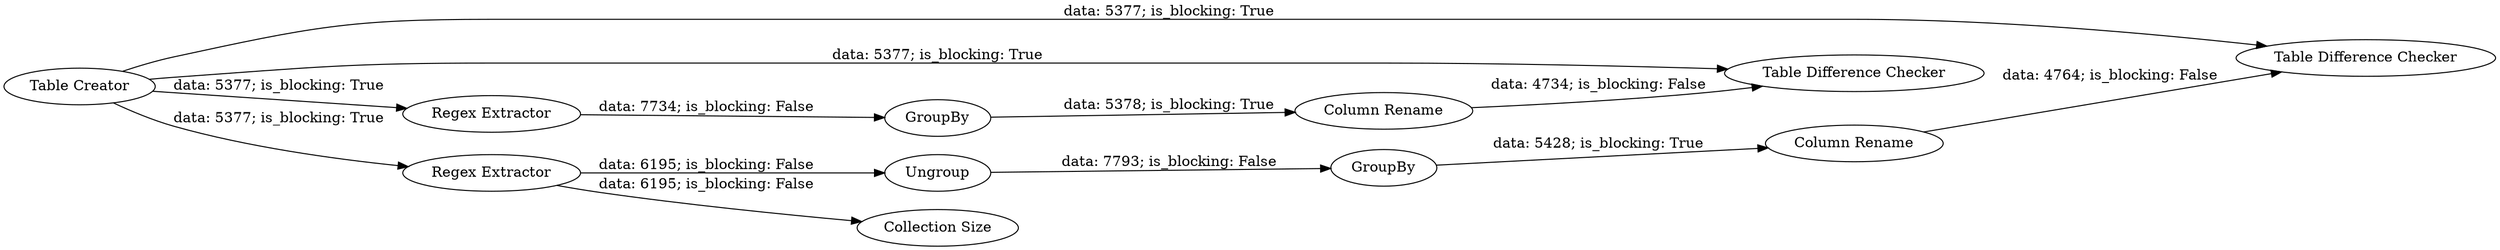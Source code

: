 digraph {
	"-3422780824248896302_139" [label="Table Difference Checker"]
	"-3422780824248896302_129" [label="Table Creator"]
	"-3422780824248896302_133" [label=Ungroup]
	"-3422780824248896302_131" [label="Collection Size"]
	"-3422780824248896302_134" [label=GroupBy]
	"-3422780824248896302_135" [label="Table Difference Checker"]
	"-3422780824248896302_138" [label="Column Rename"]
	"-3422780824248896302_132" [label="Regex Extractor"]
	"-3422780824248896302_130" [label="Regex Extractor"]
	"-3422780824248896302_137" [label=GroupBy]
	"-3422780824248896302_136" [label="Column Rename"]
	"-3422780824248896302_133" -> "-3422780824248896302_137" [label="data: 7793; is_blocking: False"]
	"-3422780824248896302_137" -> "-3422780824248896302_138" [label="data: 5428; is_blocking: True"]
	"-3422780824248896302_132" -> "-3422780824248896302_134" [label="data: 7734; is_blocking: False"]
	"-3422780824248896302_136" -> "-3422780824248896302_135" [label="data: 4734; is_blocking: False"]
	"-3422780824248896302_129" -> "-3422780824248896302_139" [label="data: 5377; is_blocking: True"]
	"-3422780824248896302_129" -> "-3422780824248896302_132" [label="data: 5377; is_blocking: True"]
	"-3422780824248896302_129" -> "-3422780824248896302_135" [label="data: 5377; is_blocking: True"]
	"-3422780824248896302_130" -> "-3422780824248896302_133" [label="data: 6195; is_blocking: False"]
	"-3422780824248896302_130" -> "-3422780824248896302_131" [label="data: 6195; is_blocking: False"]
	"-3422780824248896302_138" -> "-3422780824248896302_139" [label="data: 4764; is_blocking: False"]
	"-3422780824248896302_129" -> "-3422780824248896302_130" [label="data: 5377; is_blocking: True"]
	"-3422780824248896302_134" -> "-3422780824248896302_136" [label="data: 5378; is_blocking: True"]
	rankdir=LR
}
